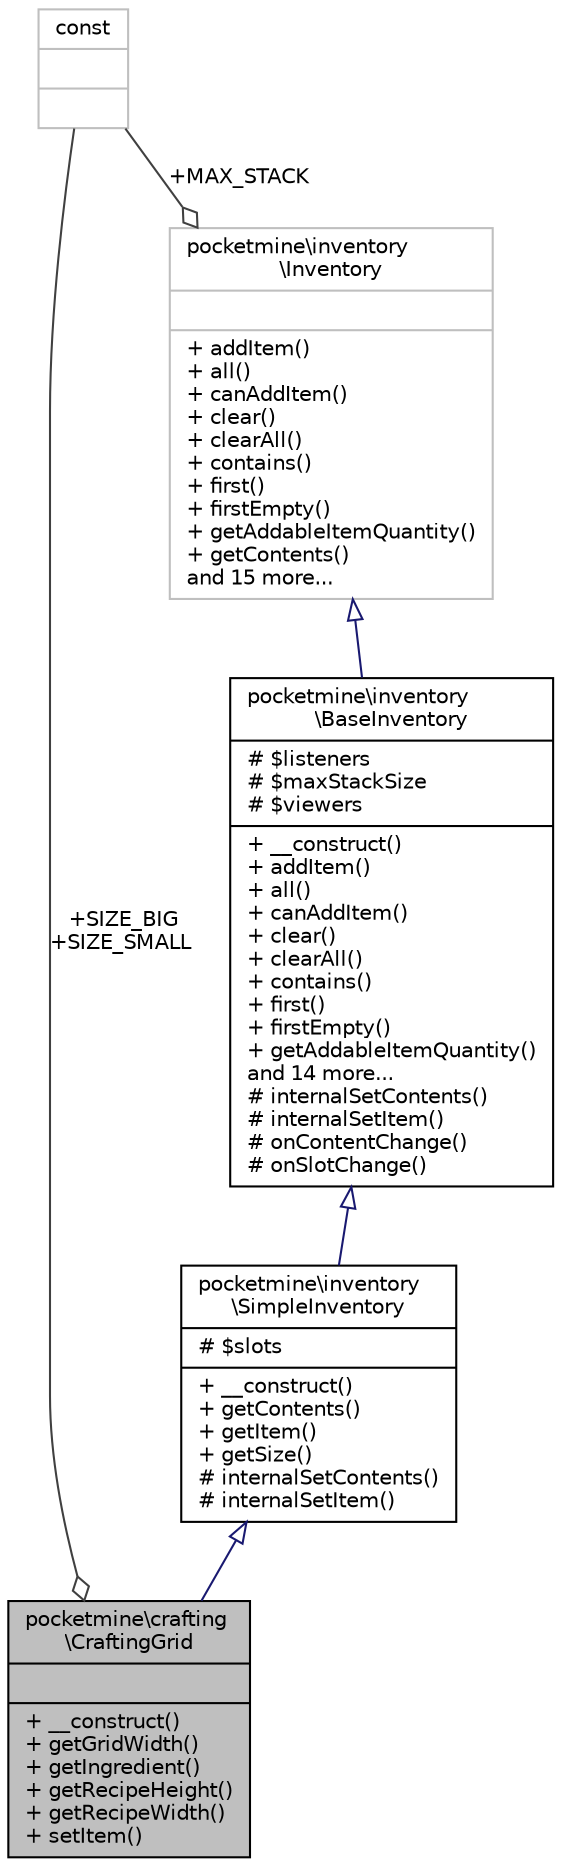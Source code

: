 digraph "pocketmine\crafting\CraftingGrid"
{
 // INTERACTIVE_SVG=YES
 // LATEX_PDF_SIZE
  edge [fontname="Helvetica",fontsize="10",labelfontname="Helvetica",labelfontsize="10"];
  node [fontname="Helvetica",fontsize="10",shape=record];
  Node1 [label="{pocketmine\\crafting\l\\CraftingGrid\n||+ __construct()\l+ getGridWidth()\l+ getIngredient()\l+ getRecipeHeight()\l+ getRecipeWidth()\l+ setItem()\l}",height=0.2,width=0.4,color="black", fillcolor="grey75", style="filled", fontcolor="black",tooltip=" "];
  Node2 -> Node1 [dir="back",color="midnightblue",fontsize="10",style="solid",arrowtail="onormal",fontname="Helvetica"];
  Node2 [label="{pocketmine\\inventory\l\\SimpleInventory\n|# $slots\l|+ __construct()\l+ getContents()\l+ getItem()\l+ getSize()\l# internalSetContents()\l# internalSetItem()\l}",height=0.2,width=0.4,color="black", fillcolor="white", style="filled",URL="$d6/dc1/classpocketmine_1_1inventory_1_1_simple_inventory.html",tooltip=" "];
  Node3 -> Node2 [dir="back",color="midnightblue",fontsize="10",style="solid",arrowtail="onormal",fontname="Helvetica"];
  Node3 [label="{pocketmine\\inventory\l\\BaseInventory\n|# $listeners\l# $maxStackSize\l# $viewers\l|+ __construct()\l+ addItem()\l+ all()\l+ canAddItem()\l+ clear()\l+ clearAll()\l+ contains()\l+ first()\l+ firstEmpty()\l+ getAddableItemQuantity()\land 14 more...\l# internalSetContents()\l# internalSetItem()\l# onContentChange()\l# onSlotChange()\l}",height=0.2,width=0.4,color="black", fillcolor="white", style="filled",URL="$d5/dc4/classpocketmine_1_1inventory_1_1_base_inventory.html",tooltip=" "];
  Node4 -> Node3 [dir="back",color="midnightblue",fontsize="10",style="solid",arrowtail="onormal",fontname="Helvetica"];
  Node4 [label="{pocketmine\\inventory\l\\Inventory\n||+ addItem()\l+ all()\l+ canAddItem()\l+ clear()\l+ clearAll()\l+ contains()\l+ first()\l+ firstEmpty()\l+ getAddableItemQuantity()\l+ getContents()\land 15 more...\l}",height=0.2,width=0.4,color="grey75", fillcolor="white", style="filled",URL="$db/d39/interfacepocketmine_1_1inventory_1_1_inventory.html",tooltip=" "];
  Node5 -> Node4 [color="grey25",fontsize="10",style="solid",label=" +MAX_STACK" ,arrowhead="odiamond",fontname="Helvetica"];
  Node5 [label="{const\n||}",height=0.2,width=0.4,color="grey75", fillcolor="white", style="filled",tooltip=" "];
  Node5 -> Node1 [color="grey25",fontsize="10",style="solid",label=" +SIZE_BIG\n+SIZE_SMALL" ,arrowhead="odiamond",fontname="Helvetica"];
}

